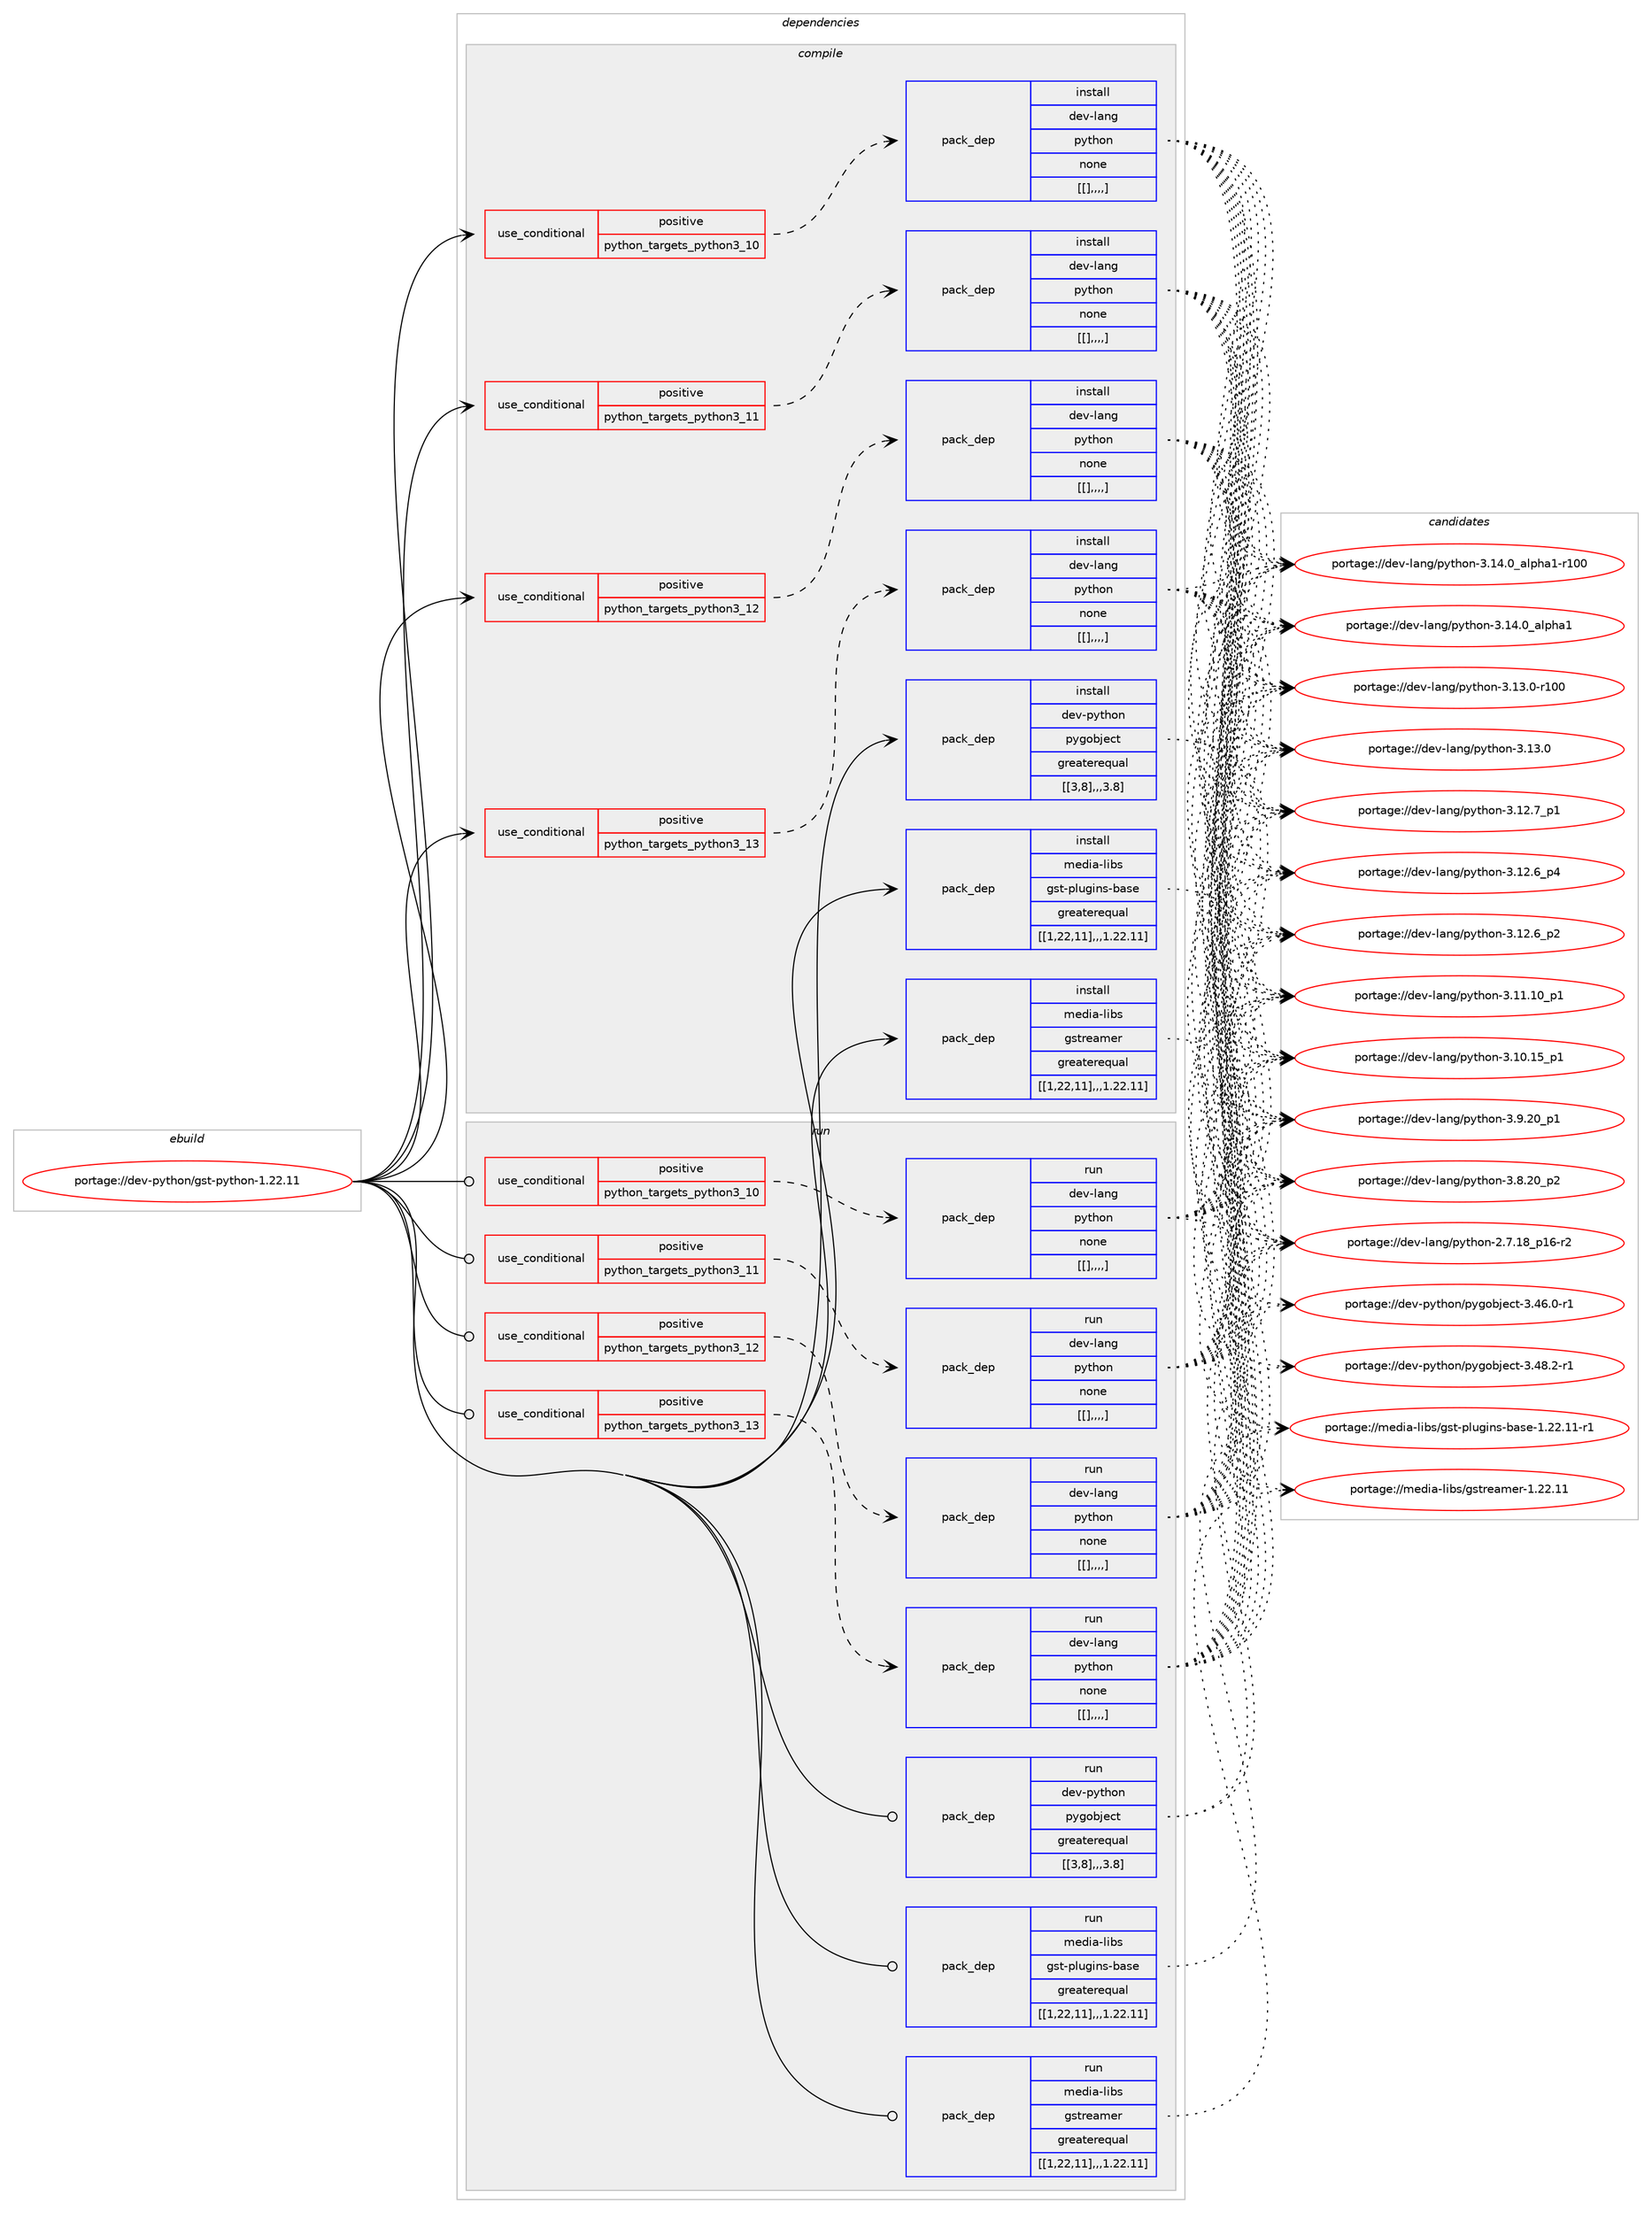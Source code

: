 digraph prolog {

# *************
# Graph options
# *************

newrank=true;
concentrate=true;
compound=true;
graph [rankdir=LR,fontname=Helvetica,fontsize=10,ranksep=1.5];#, ranksep=2.5, nodesep=0.2];
edge  [arrowhead=vee];
node  [fontname=Helvetica,fontsize=10];

# **********
# The ebuild
# **********

subgraph cluster_leftcol {
color=gray;
label=<<i>ebuild</i>>;
id [label="portage://dev-python/gst-python-1.22.11", color=red, width=4, href="../dev-python/gst-python-1.22.11.svg"];
}

# ****************
# The dependencies
# ****************

subgraph cluster_midcol {
color=gray;
label=<<i>dependencies</i>>;
subgraph cluster_compile {
fillcolor="#eeeeee";
style=filled;
label=<<i>compile</i>>;
subgraph cond35416 {
dependency152925 [label=<<TABLE BORDER="0" CELLBORDER="1" CELLSPACING="0" CELLPADDING="4"><TR><TD ROWSPAN="3" CELLPADDING="10">use_conditional</TD></TR><TR><TD>positive</TD></TR><TR><TD>python_targets_python3_10</TD></TR></TABLE>>, shape=none, color=red];
subgraph pack116210 {
dependency152997 [label=<<TABLE BORDER="0" CELLBORDER="1" CELLSPACING="0" CELLPADDING="4" WIDTH="220"><TR><TD ROWSPAN="6" CELLPADDING="30">pack_dep</TD></TR><TR><TD WIDTH="110">install</TD></TR><TR><TD>dev-lang</TD></TR><TR><TD>python</TD></TR><TR><TD>none</TD></TR><TR><TD>[[],,,,]</TD></TR></TABLE>>, shape=none, color=blue];
}
dependency152925:e -> dependency152997:w [weight=20,style="dashed",arrowhead="vee"];
}
id:e -> dependency152925:w [weight=20,style="solid",arrowhead="vee"];
subgraph cond35454 {
dependency153020 [label=<<TABLE BORDER="0" CELLBORDER="1" CELLSPACING="0" CELLPADDING="4"><TR><TD ROWSPAN="3" CELLPADDING="10">use_conditional</TD></TR><TR><TD>positive</TD></TR><TR><TD>python_targets_python3_11</TD></TR></TABLE>>, shape=none, color=red];
subgraph pack116249 {
dependency153037 [label=<<TABLE BORDER="0" CELLBORDER="1" CELLSPACING="0" CELLPADDING="4" WIDTH="220"><TR><TD ROWSPAN="6" CELLPADDING="30">pack_dep</TD></TR><TR><TD WIDTH="110">install</TD></TR><TR><TD>dev-lang</TD></TR><TR><TD>python</TD></TR><TR><TD>none</TD></TR><TR><TD>[[],,,,]</TD></TR></TABLE>>, shape=none, color=blue];
}
dependency153020:e -> dependency153037:w [weight=20,style="dashed",arrowhead="vee"];
}
id:e -> dependency153020:w [weight=20,style="solid",arrowhead="vee"];
subgraph cond35485 {
dependency153064 [label=<<TABLE BORDER="0" CELLBORDER="1" CELLSPACING="0" CELLPADDING="4"><TR><TD ROWSPAN="3" CELLPADDING="10">use_conditional</TD></TR><TR><TD>positive</TD></TR><TR><TD>python_targets_python3_12</TD></TR></TABLE>>, shape=none, color=red];
subgraph pack116299 {
dependency153124 [label=<<TABLE BORDER="0" CELLBORDER="1" CELLSPACING="0" CELLPADDING="4" WIDTH="220"><TR><TD ROWSPAN="6" CELLPADDING="30">pack_dep</TD></TR><TR><TD WIDTH="110">install</TD></TR><TR><TD>dev-lang</TD></TR><TR><TD>python</TD></TR><TR><TD>none</TD></TR><TR><TD>[[],,,,]</TD></TR></TABLE>>, shape=none, color=blue];
}
dependency153064:e -> dependency153124:w [weight=20,style="dashed",arrowhead="vee"];
}
id:e -> dependency153064:w [weight=20,style="solid",arrowhead="vee"];
subgraph cond35507 {
dependency153153 [label=<<TABLE BORDER="0" CELLBORDER="1" CELLSPACING="0" CELLPADDING="4"><TR><TD ROWSPAN="3" CELLPADDING="10">use_conditional</TD></TR><TR><TD>positive</TD></TR><TR><TD>python_targets_python3_13</TD></TR></TABLE>>, shape=none, color=red];
subgraph pack116324 {
dependency153155 [label=<<TABLE BORDER="0" CELLBORDER="1" CELLSPACING="0" CELLPADDING="4" WIDTH="220"><TR><TD ROWSPAN="6" CELLPADDING="30">pack_dep</TD></TR><TR><TD WIDTH="110">install</TD></TR><TR><TD>dev-lang</TD></TR><TR><TD>python</TD></TR><TR><TD>none</TD></TR><TR><TD>[[],,,,]</TD></TR></TABLE>>, shape=none, color=blue];
}
dependency153153:e -> dependency153155:w [weight=20,style="dashed",arrowhead="vee"];
}
id:e -> dependency153153:w [weight=20,style="solid",arrowhead="vee"];
subgraph pack116327 {
dependency153213 [label=<<TABLE BORDER="0" CELLBORDER="1" CELLSPACING="0" CELLPADDING="4" WIDTH="220"><TR><TD ROWSPAN="6" CELLPADDING="30">pack_dep</TD></TR><TR><TD WIDTH="110">install</TD></TR><TR><TD>dev-python</TD></TR><TR><TD>pygobject</TD></TR><TR><TD>greaterequal</TD></TR><TR><TD>[[3,8],,,3.8]</TD></TR></TABLE>>, shape=none, color=blue];
}
id:e -> dependency153213:w [weight=20,style="solid",arrowhead="vee"];
subgraph pack116368 {
dependency153256 [label=<<TABLE BORDER="0" CELLBORDER="1" CELLSPACING="0" CELLPADDING="4" WIDTH="220"><TR><TD ROWSPAN="6" CELLPADDING="30">pack_dep</TD></TR><TR><TD WIDTH="110">install</TD></TR><TR><TD>media-libs</TD></TR><TR><TD>gst-plugins-base</TD></TR><TR><TD>greaterequal</TD></TR><TR><TD>[[1,22,11],,,1.22.11]</TD></TR></TABLE>>, shape=none, color=blue];
}
id:e -> dependency153256:w [weight=20,style="solid",arrowhead="vee"];
subgraph pack116405 {
dependency153281 [label=<<TABLE BORDER="0" CELLBORDER="1" CELLSPACING="0" CELLPADDING="4" WIDTH="220"><TR><TD ROWSPAN="6" CELLPADDING="30">pack_dep</TD></TR><TR><TD WIDTH="110">install</TD></TR><TR><TD>media-libs</TD></TR><TR><TD>gstreamer</TD></TR><TR><TD>greaterequal</TD></TR><TR><TD>[[1,22,11],,,1.22.11]</TD></TR></TABLE>>, shape=none, color=blue];
}
id:e -> dependency153281:w [weight=20,style="solid",arrowhead="vee"];
}
subgraph cluster_compileandrun {
fillcolor="#eeeeee";
style=filled;
label=<<i>compile and run</i>>;
}
subgraph cluster_run {
fillcolor="#eeeeee";
style=filled;
label=<<i>run</i>>;
subgraph cond35574 {
dependency153326 [label=<<TABLE BORDER="0" CELLBORDER="1" CELLSPACING="0" CELLPADDING="4"><TR><TD ROWSPAN="3" CELLPADDING="10">use_conditional</TD></TR><TR><TD>positive</TD></TR><TR><TD>python_targets_python3_10</TD></TR></TABLE>>, shape=none, color=red];
subgraph pack116459 {
dependency153367 [label=<<TABLE BORDER="0" CELLBORDER="1" CELLSPACING="0" CELLPADDING="4" WIDTH="220"><TR><TD ROWSPAN="6" CELLPADDING="30">pack_dep</TD></TR><TR><TD WIDTH="110">run</TD></TR><TR><TD>dev-lang</TD></TR><TR><TD>python</TD></TR><TR><TD>none</TD></TR><TR><TD>[[],,,,]</TD></TR></TABLE>>, shape=none, color=blue];
}
dependency153326:e -> dependency153367:w [weight=20,style="dashed",arrowhead="vee"];
}
id:e -> dependency153326:w [weight=20,style="solid",arrowhead="odot"];
subgraph cond35610 {
dependency153402 [label=<<TABLE BORDER="0" CELLBORDER="1" CELLSPACING="0" CELLPADDING="4"><TR><TD ROWSPAN="3" CELLPADDING="10">use_conditional</TD></TR><TR><TD>positive</TD></TR><TR><TD>python_targets_python3_11</TD></TR></TABLE>>, shape=none, color=red];
subgraph pack116480 {
dependency153406 [label=<<TABLE BORDER="0" CELLBORDER="1" CELLSPACING="0" CELLPADDING="4" WIDTH="220"><TR><TD ROWSPAN="6" CELLPADDING="30">pack_dep</TD></TR><TR><TD WIDTH="110">run</TD></TR><TR><TD>dev-lang</TD></TR><TR><TD>python</TD></TR><TR><TD>none</TD></TR><TR><TD>[[],,,,]</TD></TR></TABLE>>, shape=none, color=blue];
}
dependency153402:e -> dependency153406:w [weight=20,style="dashed",arrowhead="vee"];
}
id:e -> dependency153402:w [weight=20,style="solid",arrowhead="odot"];
subgraph cond35624 {
dependency153423 [label=<<TABLE BORDER="0" CELLBORDER="1" CELLSPACING="0" CELLPADDING="4"><TR><TD ROWSPAN="3" CELLPADDING="10">use_conditional</TD></TR><TR><TD>positive</TD></TR><TR><TD>python_targets_python3_12</TD></TR></TABLE>>, shape=none, color=red];
subgraph pack116488 {
dependency153476 [label=<<TABLE BORDER="0" CELLBORDER="1" CELLSPACING="0" CELLPADDING="4" WIDTH="220"><TR><TD ROWSPAN="6" CELLPADDING="30">pack_dep</TD></TR><TR><TD WIDTH="110">run</TD></TR><TR><TD>dev-lang</TD></TR><TR><TD>python</TD></TR><TR><TD>none</TD></TR><TR><TD>[[],,,,]</TD></TR></TABLE>>, shape=none, color=blue];
}
dependency153423:e -> dependency153476:w [weight=20,style="dashed",arrowhead="vee"];
}
id:e -> dependency153423:w [weight=20,style="solid",arrowhead="odot"];
subgraph cond35649 {
dependency153526 [label=<<TABLE BORDER="0" CELLBORDER="1" CELLSPACING="0" CELLPADDING="4"><TR><TD ROWSPAN="3" CELLPADDING="10">use_conditional</TD></TR><TR><TD>positive</TD></TR><TR><TD>python_targets_python3_13</TD></TR></TABLE>>, shape=none, color=red];
subgraph pack116550 {
dependency153589 [label=<<TABLE BORDER="0" CELLBORDER="1" CELLSPACING="0" CELLPADDING="4" WIDTH="220"><TR><TD ROWSPAN="6" CELLPADDING="30">pack_dep</TD></TR><TR><TD WIDTH="110">run</TD></TR><TR><TD>dev-lang</TD></TR><TR><TD>python</TD></TR><TR><TD>none</TD></TR><TR><TD>[[],,,,]</TD></TR></TABLE>>, shape=none, color=blue];
}
dependency153526:e -> dependency153589:w [weight=20,style="dashed",arrowhead="vee"];
}
id:e -> dependency153526:w [weight=20,style="solid",arrowhead="odot"];
subgraph pack116599 {
dependency153639 [label=<<TABLE BORDER="0" CELLBORDER="1" CELLSPACING="0" CELLPADDING="4" WIDTH="220"><TR><TD ROWSPAN="6" CELLPADDING="30">pack_dep</TD></TR><TR><TD WIDTH="110">run</TD></TR><TR><TD>dev-python</TD></TR><TR><TD>pygobject</TD></TR><TR><TD>greaterequal</TD></TR><TR><TD>[[3,8],,,3.8]</TD></TR></TABLE>>, shape=none, color=blue];
}
id:e -> dependency153639:w [weight=20,style="solid",arrowhead="odot"];
subgraph pack116627 {
dependency153702 [label=<<TABLE BORDER="0" CELLBORDER="1" CELLSPACING="0" CELLPADDING="4" WIDTH="220"><TR><TD ROWSPAN="6" CELLPADDING="30">pack_dep</TD></TR><TR><TD WIDTH="110">run</TD></TR><TR><TD>media-libs</TD></TR><TR><TD>gst-plugins-base</TD></TR><TR><TD>greaterequal</TD></TR><TR><TD>[[1,22,11],,,1.22.11]</TD></TR></TABLE>>, shape=none, color=blue];
}
id:e -> dependency153702:w [weight=20,style="solid",arrowhead="odot"];
subgraph pack116669 {
dependency153726 [label=<<TABLE BORDER="0" CELLBORDER="1" CELLSPACING="0" CELLPADDING="4" WIDTH="220"><TR><TD ROWSPAN="6" CELLPADDING="30">pack_dep</TD></TR><TR><TD WIDTH="110">run</TD></TR><TR><TD>media-libs</TD></TR><TR><TD>gstreamer</TD></TR><TR><TD>greaterequal</TD></TR><TR><TD>[[1,22,11],,,1.22.11]</TD></TR></TABLE>>, shape=none, color=blue];
}
id:e -> dependency153726:w [weight=20,style="solid",arrowhead="odot"];
}
}

# **************
# The candidates
# **************

subgraph cluster_choices {
rank=same;
color=gray;
label=<<i>candidates</i>>;

subgraph choice116386 {
color=black;
nodesep=1;
choice100101118451089711010347112121116104111110455146495246489597108112104974945114494848 [label="portage://dev-lang/python-3.14.0_alpha1-r100", color=red, width=4,href="../dev-lang/python-3.14.0_alpha1-r100.svg"];
choice1001011184510897110103471121211161041111104551464952464895971081121049749 [label="portage://dev-lang/python-3.14.0_alpha1", color=red, width=4,href="../dev-lang/python-3.14.0_alpha1.svg"];
choice1001011184510897110103471121211161041111104551464951464845114494848 [label="portage://dev-lang/python-3.13.0-r100", color=red, width=4,href="../dev-lang/python-3.13.0-r100.svg"];
choice10010111845108971101034711212111610411111045514649514648 [label="portage://dev-lang/python-3.13.0", color=red, width=4,href="../dev-lang/python-3.13.0.svg"];
choice100101118451089711010347112121116104111110455146495046559511249 [label="portage://dev-lang/python-3.12.7_p1", color=red, width=4,href="../dev-lang/python-3.12.7_p1.svg"];
choice100101118451089711010347112121116104111110455146495046549511252 [label="portage://dev-lang/python-3.12.6_p4", color=red, width=4,href="../dev-lang/python-3.12.6_p4.svg"];
choice100101118451089711010347112121116104111110455146495046549511250 [label="portage://dev-lang/python-3.12.6_p2", color=red, width=4,href="../dev-lang/python-3.12.6_p2.svg"];
choice10010111845108971101034711212111610411111045514649494649489511249 [label="portage://dev-lang/python-3.11.10_p1", color=red, width=4,href="../dev-lang/python-3.11.10_p1.svg"];
choice10010111845108971101034711212111610411111045514649484649539511249 [label="portage://dev-lang/python-3.10.15_p1", color=red, width=4,href="../dev-lang/python-3.10.15_p1.svg"];
choice100101118451089711010347112121116104111110455146574650489511249 [label="portage://dev-lang/python-3.9.20_p1", color=red, width=4,href="../dev-lang/python-3.9.20_p1.svg"];
choice100101118451089711010347112121116104111110455146564650489511250 [label="portage://dev-lang/python-3.8.20_p2", color=red, width=4,href="../dev-lang/python-3.8.20_p2.svg"];
choice100101118451089711010347112121116104111110455046554649569511249544511450 [label="portage://dev-lang/python-2.7.18_p16-r2", color=red, width=4,href="../dev-lang/python-2.7.18_p16-r2.svg"];
dependency152997:e -> choice100101118451089711010347112121116104111110455146495246489597108112104974945114494848:w [style=dotted,weight="100"];
dependency152997:e -> choice1001011184510897110103471121211161041111104551464952464895971081121049749:w [style=dotted,weight="100"];
dependency152997:e -> choice1001011184510897110103471121211161041111104551464951464845114494848:w [style=dotted,weight="100"];
dependency152997:e -> choice10010111845108971101034711212111610411111045514649514648:w [style=dotted,weight="100"];
dependency152997:e -> choice100101118451089711010347112121116104111110455146495046559511249:w [style=dotted,weight="100"];
dependency152997:e -> choice100101118451089711010347112121116104111110455146495046549511252:w [style=dotted,weight="100"];
dependency152997:e -> choice100101118451089711010347112121116104111110455146495046549511250:w [style=dotted,weight="100"];
dependency152997:e -> choice10010111845108971101034711212111610411111045514649494649489511249:w [style=dotted,weight="100"];
dependency152997:e -> choice10010111845108971101034711212111610411111045514649484649539511249:w [style=dotted,weight="100"];
dependency152997:e -> choice100101118451089711010347112121116104111110455146574650489511249:w [style=dotted,weight="100"];
dependency152997:e -> choice100101118451089711010347112121116104111110455146564650489511250:w [style=dotted,weight="100"];
dependency152997:e -> choice100101118451089711010347112121116104111110455046554649569511249544511450:w [style=dotted,weight="100"];
}
subgraph choice116404 {
color=black;
nodesep=1;
choice100101118451089711010347112121116104111110455146495246489597108112104974945114494848 [label="portage://dev-lang/python-3.14.0_alpha1-r100", color=red, width=4,href="../dev-lang/python-3.14.0_alpha1-r100.svg"];
choice1001011184510897110103471121211161041111104551464952464895971081121049749 [label="portage://dev-lang/python-3.14.0_alpha1", color=red, width=4,href="../dev-lang/python-3.14.0_alpha1.svg"];
choice1001011184510897110103471121211161041111104551464951464845114494848 [label="portage://dev-lang/python-3.13.0-r100", color=red, width=4,href="../dev-lang/python-3.13.0-r100.svg"];
choice10010111845108971101034711212111610411111045514649514648 [label="portage://dev-lang/python-3.13.0", color=red, width=4,href="../dev-lang/python-3.13.0.svg"];
choice100101118451089711010347112121116104111110455146495046559511249 [label="portage://dev-lang/python-3.12.7_p1", color=red, width=4,href="../dev-lang/python-3.12.7_p1.svg"];
choice100101118451089711010347112121116104111110455146495046549511252 [label="portage://dev-lang/python-3.12.6_p4", color=red, width=4,href="../dev-lang/python-3.12.6_p4.svg"];
choice100101118451089711010347112121116104111110455146495046549511250 [label="portage://dev-lang/python-3.12.6_p2", color=red, width=4,href="../dev-lang/python-3.12.6_p2.svg"];
choice10010111845108971101034711212111610411111045514649494649489511249 [label="portage://dev-lang/python-3.11.10_p1", color=red, width=4,href="../dev-lang/python-3.11.10_p1.svg"];
choice10010111845108971101034711212111610411111045514649484649539511249 [label="portage://dev-lang/python-3.10.15_p1", color=red, width=4,href="../dev-lang/python-3.10.15_p1.svg"];
choice100101118451089711010347112121116104111110455146574650489511249 [label="portage://dev-lang/python-3.9.20_p1", color=red, width=4,href="../dev-lang/python-3.9.20_p1.svg"];
choice100101118451089711010347112121116104111110455146564650489511250 [label="portage://dev-lang/python-3.8.20_p2", color=red, width=4,href="../dev-lang/python-3.8.20_p2.svg"];
choice100101118451089711010347112121116104111110455046554649569511249544511450 [label="portage://dev-lang/python-2.7.18_p16-r2", color=red, width=4,href="../dev-lang/python-2.7.18_p16-r2.svg"];
dependency153037:e -> choice100101118451089711010347112121116104111110455146495246489597108112104974945114494848:w [style=dotted,weight="100"];
dependency153037:e -> choice1001011184510897110103471121211161041111104551464952464895971081121049749:w [style=dotted,weight="100"];
dependency153037:e -> choice1001011184510897110103471121211161041111104551464951464845114494848:w [style=dotted,weight="100"];
dependency153037:e -> choice10010111845108971101034711212111610411111045514649514648:w [style=dotted,weight="100"];
dependency153037:e -> choice100101118451089711010347112121116104111110455146495046559511249:w [style=dotted,weight="100"];
dependency153037:e -> choice100101118451089711010347112121116104111110455146495046549511252:w [style=dotted,weight="100"];
dependency153037:e -> choice100101118451089711010347112121116104111110455146495046549511250:w [style=dotted,weight="100"];
dependency153037:e -> choice10010111845108971101034711212111610411111045514649494649489511249:w [style=dotted,weight="100"];
dependency153037:e -> choice10010111845108971101034711212111610411111045514649484649539511249:w [style=dotted,weight="100"];
dependency153037:e -> choice100101118451089711010347112121116104111110455146574650489511249:w [style=dotted,weight="100"];
dependency153037:e -> choice100101118451089711010347112121116104111110455146564650489511250:w [style=dotted,weight="100"];
dependency153037:e -> choice100101118451089711010347112121116104111110455046554649569511249544511450:w [style=dotted,weight="100"];
}
subgraph choice116433 {
color=black;
nodesep=1;
choice100101118451089711010347112121116104111110455146495246489597108112104974945114494848 [label="portage://dev-lang/python-3.14.0_alpha1-r100", color=red, width=4,href="../dev-lang/python-3.14.0_alpha1-r100.svg"];
choice1001011184510897110103471121211161041111104551464952464895971081121049749 [label="portage://dev-lang/python-3.14.0_alpha1", color=red, width=4,href="../dev-lang/python-3.14.0_alpha1.svg"];
choice1001011184510897110103471121211161041111104551464951464845114494848 [label="portage://dev-lang/python-3.13.0-r100", color=red, width=4,href="../dev-lang/python-3.13.0-r100.svg"];
choice10010111845108971101034711212111610411111045514649514648 [label="portage://dev-lang/python-3.13.0", color=red, width=4,href="../dev-lang/python-3.13.0.svg"];
choice100101118451089711010347112121116104111110455146495046559511249 [label="portage://dev-lang/python-3.12.7_p1", color=red, width=4,href="../dev-lang/python-3.12.7_p1.svg"];
choice100101118451089711010347112121116104111110455146495046549511252 [label="portage://dev-lang/python-3.12.6_p4", color=red, width=4,href="../dev-lang/python-3.12.6_p4.svg"];
choice100101118451089711010347112121116104111110455146495046549511250 [label="portage://dev-lang/python-3.12.6_p2", color=red, width=4,href="../dev-lang/python-3.12.6_p2.svg"];
choice10010111845108971101034711212111610411111045514649494649489511249 [label="portage://dev-lang/python-3.11.10_p1", color=red, width=4,href="../dev-lang/python-3.11.10_p1.svg"];
choice10010111845108971101034711212111610411111045514649484649539511249 [label="portage://dev-lang/python-3.10.15_p1", color=red, width=4,href="../dev-lang/python-3.10.15_p1.svg"];
choice100101118451089711010347112121116104111110455146574650489511249 [label="portage://dev-lang/python-3.9.20_p1", color=red, width=4,href="../dev-lang/python-3.9.20_p1.svg"];
choice100101118451089711010347112121116104111110455146564650489511250 [label="portage://dev-lang/python-3.8.20_p2", color=red, width=4,href="../dev-lang/python-3.8.20_p2.svg"];
choice100101118451089711010347112121116104111110455046554649569511249544511450 [label="portage://dev-lang/python-2.7.18_p16-r2", color=red, width=4,href="../dev-lang/python-2.7.18_p16-r2.svg"];
dependency153124:e -> choice100101118451089711010347112121116104111110455146495246489597108112104974945114494848:w [style=dotted,weight="100"];
dependency153124:e -> choice1001011184510897110103471121211161041111104551464952464895971081121049749:w [style=dotted,weight="100"];
dependency153124:e -> choice1001011184510897110103471121211161041111104551464951464845114494848:w [style=dotted,weight="100"];
dependency153124:e -> choice10010111845108971101034711212111610411111045514649514648:w [style=dotted,weight="100"];
dependency153124:e -> choice100101118451089711010347112121116104111110455146495046559511249:w [style=dotted,weight="100"];
dependency153124:e -> choice100101118451089711010347112121116104111110455146495046549511252:w [style=dotted,weight="100"];
dependency153124:e -> choice100101118451089711010347112121116104111110455146495046549511250:w [style=dotted,weight="100"];
dependency153124:e -> choice10010111845108971101034711212111610411111045514649494649489511249:w [style=dotted,weight="100"];
dependency153124:e -> choice10010111845108971101034711212111610411111045514649484649539511249:w [style=dotted,weight="100"];
dependency153124:e -> choice100101118451089711010347112121116104111110455146574650489511249:w [style=dotted,weight="100"];
dependency153124:e -> choice100101118451089711010347112121116104111110455146564650489511250:w [style=dotted,weight="100"];
dependency153124:e -> choice100101118451089711010347112121116104111110455046554649569511249544511450:w [style=dotted,weight="100"];
}
subgraph choice116443 {
color=black;
nodesep=1;
choice100101118451089711010347112121116104111110455146495246489597108112104974945114494848 [label="portage://dev-lang/python-3.14.0_alpha1-r100", color=red, width=4,href="../dev-lang/python-3.14.0_alpha1-r100.svg"];
choice1001011184510897110103471121211161041111104551464952464895971081121049749 [label="portage://dev-lang/python-3.14.0_alpha1", color=red, width=4,href="../dev-lang/python-3.14.0_alpha1.svg"];
choice1001011184510897110103471121211161041111104551464951464845114494848 [label="portage://dev-lang/python-3.13.0-r100", color=red, width=4,href="../dev-lang/python-3.13.0-r100.svg"];
choice10010111845108971101034711212111610411111045514649514648 [label="portage://dev-lang/python-3.13.0", color=red, width=4,href="../dev-lang/python-3.13.0.svg"];
choice100101118451089711010347112121116104111110455146495046559511249 [label="portage://dev-lang/python-3.12.7_p1", color=red, width=4,href="../dev-lang/python-3.12.7_p1.svg"];
choice100101118451089711010347112121116104111110455146495046549511252 [label="portage://dev-lang/python-3.12.6_p4", color=red, width=4,href="../dev-lang/python-3.12.6_p4.svg"];
choice100101118451089711010347112121116104111110455146495046549511250 [label="portage://dev-lang/python-3.12.6_p2", color=red, width=4,href="../dev-lang/python-3.12.6_p2.svg"];
choice10010111845108971101034711212111610411111045514649494649489511249 [label="portage://dev-lang/python-3.11.10_p1", color=red, width=4,href="../dev-lang/python-3.11.10_p1.svg"];
choice10010111845108971101034711212111610411111045514649484649539511249 [label="portage://dev-lang/python-3.10.15_p1", color=red, width=4,href="../dev-lang/python-3.10.15_p1.svg"];
choice100101118451089711010347112121116104111110455146574650489511249 [label="portage://dev-lang/python-3.9.20_p1", color=red, width=4,href="../dev-lang/python-3.9.20_p1.svg"];
choice100101118451089711010347112121116104111110455146564650489511250 [label="portage://dev-lang/python-3.8.20_p2", color=red, width=4,href="../dev-lang/python-3.8.20_p2.svg"];
choice100101118451089711010347112121116104111110455046554649569511249544511450 [label="portage://dev-lang/python-2.7.18_p16-r2", color=red, width=4,href="../dev-lang/python-2.7.18_p16-r2.svg"];
dependency153155:e -> choice100101118451089711010347112121116104111110455146495246489597108112104974945114494848:w [style=dotted,weight="100"];
dependency153155:e -> choice1001011184510897110103471121211161041111104551464952464895971081121049749:w [style=dotted,weight="100"];
dependency153155:e -> choice1001011184510897110103471121211161041111104551464951464845114494848:w [style=dotted,weight="100"];
dependency153155:e -> choice10010111845108971101034711212111610411111045514649514648:w [style=dotted,weight="100"];
dependency153155:e -> choice100101118451089711010347112121116104111110455146495046559511249:w [style=dotted,weight="100"];
dependency153155:e -> choice100101118451089711010347112121116104111110455146495046549511252:w [style=dotted,weight="100"];
dependency153155:e -> choice100101118451089711010347112121116104111110455146495046549511250:w [style=dotted,weight="100"];
dependency153155:e -> choice10010111845108971101034711212111610411111045514649494649489511249:w [style=dotted,weight="100"];
dependency153155:e -> choice10010111845108971101034711212111610411111045514649484649539511249:w [style=dotted,weight="100"];
dependency153155:e -> choice100101118451089711010347112121116104111110455146574650489511249:w [style=dotted,weight="100"];
dependency153155:e -> choice100101118451089711010347112121116104111110455146564650489511250:w [style=dotted,weight="100"];
dependency153155:e -> choice100101118451089711010347112121116104111110455046554649569511249544511450:w [style=dotted,weight="100"];
}
subgraph choice116453 {
color=black;
nodesep=1;
choice10010111845112121116104111110471121211031119810610199116455146525646504511449 [label="portage://dev-python/pygobject-3.48.2-r1", color=red, width=4,href="../dev-python/pygobject-3.48.2-r1.svg"];
choice10010111845112121116104111110471121211031119810610199116455146525446484511449 [label="portage://dev-python/pygobject-3.46.0-r1", color=red, width=4,href="../dev-python/pygobject-3.46.0-r1.svg"];
dependency153213:e -> choice10010111845112121116104111110471121211031119810610199116455146525646504511449:w [style=dotted,weight="100"];
dependency153213:e -> choice10010111845112121116104111110471121211031119810610199116455146525446484511449:w [style=dotted,weight="100"];
}
subgraph choice116473 {
color=black;
nodesep=1;
choice109101100105974510810598115471031151164511210811710310511011545989711510145494650504649494511449 [label="portage://media-libs/gst-plugins-base-1.22.11-r1", color=red, width=4,href="../media-libs/gst-plugins-base-1.22.11-r1.svg"];
dependency153256:e -> choice109101100105974510810598115471031151164511210811710310511011545989711510145494650504649494511449:w [style=dotted,weight="100"];
}
subgraph choice116494 {
color=black;
nodesep=1;
choice10910110010597451081059811547103115116114101971091011144549465050464949 [label="portage://media-libs/gstreamer-1.22.11", color=red, width=4,href="../media-libs/gstreamer-1.22.11.svg"];
dependency153281:e -> choice10910110010597451081059811547103115116114101971091011144549465050464949:w [style=dotted,weight="100"];
}
subgraph choice116497 {
color=black;
nodesep=1;
choice100101118451089711010347112121116104111110455146495246489597108112104974945114494848 [label="portage://dev-lang/python-3.14.0_alpha1-r100", color=red, width=4,href="../dev-lang/python-3.14.0_alpha1-r100.svg"];
choice1001011184510897110103471121211161041111104551464952464895971081121049749 [label="portage://dev-lang/python-3.14.0_alpha1", color=red, width=4,href="../dev-lang/python-3.14.0_alpha1.svg"];
choice1001011184510897110103471121211161041111104551464951464845114494848 [label="portage://dev-lang/python-3.13.0-r100", color=red, width=4,href="../dev-lang/python-3.13.0-r100.svg"];
choice10010111845108971101034711212111610411111045514649514648 [label="portage://dev-lang/python-3.13.0", color=red, width=4,href="../dev-lang/python-3.13.0.svg"];
choice100101118451089711010347112121116104111110455146495046559511249 [label="portage://dev-lang/python-3.12.7_p1", color=red, width=4,href="../dev-lang/python-3.12.7_p1.svg"];
choice100101118451089711010347112121116104111110455146495046549511252 [label="portage://dev-lang/python-3.12.6_p4", color=red, width=4,href="../dev-lang/python-3.12.6_p4.svg"];
choice100101118451089711010347112121116104111110455146495046549511250 [label="portage://dev-lang/python-3.12.6_p2", color=red, width=4,href="../dev-lang/python-3.12.6_p2.svg"];
choice10010111845108971101034711212111610411111045514649494649489511249 [label="portage://dev-lang/python-3.11.10_p1", color=red, width=4,href="../dev-lang/python-3.11.10_p1.svg"];
choice10010111845108971101034711212111610411111045514649484649539511249 [label="portage://dev-lang/python-3.10.15_p1", color=red, width=4,href="../dev-lang/python-3.10.15_p1.svg"];
choice100101118451089711010347112121116104111110455146574650489511249 [label="portage://dev-lang/python-3.9.20_p1", color=red, width=4,href="../dev-lang/python-3.9.20_p1.svg"];
choice100101118451089711010347112121116104111110455146564650489511250 [label="portage://dev-lang/python-3.8.20_p2", color=red, width=4,href="../dev-lang/python-3.8.20_p2.svg"];
choice100101118451089711010347112121116104111110455046554649569511249544511450 [label="portage://dev-lang/python-2.7.18_p16-r2", color=red, width=4,href="../dev-lang/python-2.7.18_p16-r2.svg"];
dependency153367:e -> choice100101118451089711010347112121116104111110455146495246489597108112104974945114494848:w [style=dotted,weight="100"];
dependency153367:e -> choice1001011184510897110103471121211161041111104551464952464895971081121049749:w [style=dotted,weight="100"];
dependency153367:e -> choice1001011184510897110103471121211161041111104551464951464845114494848:w [style=dotted,weight="100"];
dependency153367:e -> choice10010111845108971101034711212111610411111045514649514648:w [style=dotted,weight="100"];
dependency153367:e -> choice100101118451089711010347112121116104111110455146495046559511249:w [style=dotted,weight="100"];
dependency153367:e -> choice100101118451089711010347112121116104111110455146495046549511252:w [style=dotted,weight="100"];
dependency153367:e -> choice100101118451089711010347112121116104111110455146495046549511250:w [style=dotted,weight="100"];
dependency153367:e -> choice10010111845108971101034711212111610411111045514649494649489511249:w [style=dotted,weight="100"];
dependency153367:e -> choice10010111845108971101034711212111610411111045514649484649539511249:w [style=dotted,weight="100"];
dependency153367:e -> choice100101118451089711010347112121116104111110455146574650489511249:w [style=dotted,weight="100"];
dependency153367:e -> choice100101118451089711010347112121116104111110455146564650489511250:w [style=dotted,weight="100"];
dependency153367:e -> choice100101118451089711010347112121116104111110455046554649569511249544511450:w [style=dotted,weight="100"];
}
subgraph choice116514 {
color=black;
nodesep=1;
choice100101118451089711010347112121116104111110455146495246489597108112104974945114494848 [label="portage://dev-lang/python-3.14.0_alpha1-r100", color=red, width=4,href="../dev-lang/python-3.14.0_alpha1-r100.svg"];
choice1001011184510897110103471121211161041111104551464952464895971081121049749 [label="portage://dev-lang/python-3.14.0_alpha1", color=red, width=4,href="../dev-lang/python-3.14.0_alpha1.svg"];
choice1001011184510897110103471121211161041111104551464951464845114494848 [label="portage://dev-lang/python-3.13.0-r100", color=red, width=4,href="../dev-lang/python-3.13.0-r100.svg"];
choice10010111845108971101034711212111610411111045514649514648 [label="portage://dev-lang/python-3.13.0", color=red, width=4,href="../dev-lang/python-3.13.0.svg"];
choice100101118451089711010347112121116104111110455146495046559511249 [label="portage://dev-lang/python-3.12.7_p1", color=red, width=4,href="../dev-lang/python-3.12.7_p1.svg"];
choice100101118451089711010347112121116104111110455146495046549511252 [label="portage://dev-lang/python-3.12.6_p4", color=red, width=4,href="../dev-lang/python-3.12.6_p4.svg"];
choice100101118451089711010347112121116104111110455146495046549511250 [label="portage://dev-lang/python-3.12.6_p2", color=red, width=4,href="../dev-lang/python-3.12.6_p2.svg"];
choice10010111845108971101034711212111610411111045514649494649489511249 [label="portage://dev-lang/python-3.11.10_p1", color=red, width=4,href="../dev-lang/python-3.11.10_p1.svg"];
choice10010111845108971101034711212111610411111045514649484649539511249 [label="portage://dev-lang/python-3.10.15_p1", color=red, width=4,href="../dev-lang/python-3.10.15_p1.svg"];
choice100101118451089711010347112121116104111110455146574650489511249 [label="portage://dev-lang/python-3.9.20_p1", color=red, width=4,href="../dev-lang/python-3.9.20_p1.svg"];
choice100101118451089711010347112121116104111110455146564650489511250 [label="portage://dev-lang/python-3.8.20_p2", color=red, width=4,href="../dev-lang/python-3.8.20_p2.svg"];
choice100101118451089711010347112121116104111110455046554649569511249544511450 [label="portage://dev-lang/python-2.7.18_p16-r2", color=red, width=4,href="../dev-lang/python-2.7.18_p16-r2.svg"];
dependency153406:e -> choice100101118451089711010347112121116104111110455146495246489597108112104974945114494848:w [style=dotted,weight="100"];
dependency153406:e -> choice1001011184510897110103471121211161041111104551464952464895971081121049749:w [style=dotted,weight="100"];
dependency153406:e -> choice1001011184510897110103471121211161041111104551464951464845114494848:w [style=dotted,weight="100"];
dependency153406:e -> choice10010111845108971101034711212111610411111045514649514648:w [style=dotted,weight="100"];
dependency153406:e -> choice100101118451089711010347112121116104111110455146495046559511249:w [style=dotted,weight="100"];
dependency153406:e -> choice100101118451089711010347112121116104111110455146495046549511252:w [style=dotted,weight="100"];
dependency153406:e -> choice100101118451089711010347112121116104111110455146495046549511250:w [style=dotted,weight="100"];
dependency153406:e -> choice10010111845108971101034711212111610411111045514649494649489511249:w [style=dotted,weight="100"];
dependency153406:e -> choice10010111845108971101034711212111610411111045514649484649539511249:w [style=dotted,weight="100"];
dependency153406:e -> choice100101118451089711010347112121116104111110455146574650489511249:w [style=dotted,weight="100"];
dependency153406:e -> choice100101118451089711010347112121116104111110455146564650489511250:w [style=dotted,weight="100"];
dependency153406:e -> choice100101118451089711010347112121116104111110455046554649569511249544511450:w [style=dotted,weight="100"];
}
subgraph choice116575 {
color=black;
nodesep=1;
choice100101118451089711010347112121116104111110455146495246489597108112104974945114494848 [label="portage://dev-lang/python-3.14.0_alpha1-r100", color=red, width=4,href="../dev-lang/python-3.14.0_alpha1-r100.svg"];
choice1001011184510897110103471121211161041111104551464952464895971081121049749 [label="portage://dev-lang/python-3.14.0_alpha1", color=red, width=4,href="../dev-lang/python-3.14.0_alpha1.svg"];
choice1001011184510897110103471121211161041111104551464951464845114494848 [label="portage://dev-lang/python-3.13.0-r100", color=red, width=4,href="../dev-lang/python-3.13.0-r100.svg"];
choice10010111845108971101034711212111610411111045514649514648 [label="portage://dev-lang/python-3.13.0", color=red, width=4,href="../dev-lang/python-3.13.0.svg"];
choice100101118451089711010347112121116104111110455146495046559511249 [label="portage://dev-lang/python-3.12.7_p1", color=red, width=4,href="../dev-lang/python-3.12.7_p1.svg"];
choice100101118451089711010347112121116104111110455146495046549511252 [label="portage://dev-lang/python-3.12.6_p4", color=red, width=4,href="../dev-lang/python-3.12.6_p4.svg"];
choice100101118451089711010347112121116104111110455146495046549511250 [label="portage://dev-lang/python-3.12.6_p2", color=red, width=4,href="../dev-lang/python-3.12.6_p2.svg"];
choice10010111845108971101034711212111610411111045514649494649489511249 [label="portage://dev-lang/python-3.11.10_p1", color=red, width=4,href="../dev-lang/python-3.11.10_p1.svg"];
choice10010111845108971101034711212111610411111045514649484649539511249 [label="portage://dev-lang/python-3.10.15_p1", color=red, width=4,href="../dev-lang/python-3.10.15_p1.svg"];
choice100101118451089711010347112121116104111110455146574650489511249 [label="portage://dev-lang/python-3.9.20_p1", color=red, width=4,href="../dev-lang/python-3.9.20_p1.svg"];
choice100101118451089711010347112121116104111110455146564650489511250 [label="portage://dev-lang/python-3.8.20_p2", color=red, width=4,href="../dev-lang/python-3.8.20_p2.svg"];
choice100101118451089711010347112121116104111110455046554649569511249544511450 [label="portage://dev-lang/python-2.7.18_p16-r2", color=red, width=4,href="../dev-lang/python-2.7.18_p16-r2.svg"];
dependency153476:e -> choice100101118451089711010347112121116104111110455146495246489597108112104974945114494848:w [style=dotted,weight="100"];
dependency153476:e -> choice1001011184510897110103471121211161041111104551464952464895971081121049749:w [style=dotted,weight="100"];
dependency153476:e -> choice1001011184510897110103471121211161041111104551464951464845114494848:w [style=dotted,weight="100"];
dependency153476:e -> choice10010111845108971101034711212111610411111045514649514648:w [style=dotted,weight="100"];
dependency153476:e -> choice100101118451089711010347112121116104111110455146495046559511249:w [style=dotted,weight="100"];
dependency153476:e -> choice100101118451089711010347112121116104111110455146495046549511252:w [style=dotted,weight="100"];
dependency153476:e -> choice100101118451089711010347112121116104111110455146495046549511250:w [style=dotted,weight="100"];
dependency153476:e -> choice10010111845108971101034711212111610411111045514649494649489511249:w [style=dotted,weight="100"];
dependency153476:e -> choice10010111845108971101034711212111610411111045514649484649539511249:w [style=dotted,weight="100"];
dependency153476:e -> choice100101118451089711010347112121116104111110455146574650489511249:w [style=dotted,weight="100"];
dependency153476:e -> choice100101118451089711010347112121116104111110455146564650489511250:w [style=dotted,weight="100"];
dependency153476:e -> choice100101118451089711010347112121116104111110455046554649569511249544511450:w [style=dotted,weight="100"];
}
subgraph choice116600 {
color=black;
nodesep=1;
choice100101118451089711010347112121116104111110455146495246489597108112104974945114494848 [label="portage://dev-lang/python-3.14.0_alpha1-r100", color=red, width=4,href="../dev-lang/python-3.14.0_alpha1-r100.svg"];
choice1001011184510897110103471121211161041111104551464952464895971081121049749 [label="portage://dev-lang/python-3.14.0_alpha1", color=red, width=4,href="../dev-lang/python-3.14.0_alpha1.svg"];
choice1001011184510897110103471121211161041111104551464951464845114494848 [label="portage://dev-lang/python-3.13.0-r100", color=red, width=4,href="../dev-lang/python-3.13.0-r100.svg"];
choice10010111845108971101034711212111610411111045514649514648 [label="portage://dev-lang/python-3.13.0", color=red, width=4,href="../dev-lang/python-3.13.0.svg"];
choice100101118451089711010347112121116104111110455146495046559511249 [label="portage://dev-lang/python-3.12.7_p1", color=red, width=4,href="../dev-lang/python-3.12.7_p1.svg"];
choice100101118451089711010347112121116104111110455146495046549511252 [label="portage://dev-lang/python-3.12.6_p4", color=red, width=4,href="../dev-lang/python-3.12.6_p4.svg"];
choice100101118451089711010347112121116104111110455146495046549511250 [label="portage://dev-lang/python-3.12.6_p2", color=red, width=4,href="../dev-lang/python-3.12.6_p2.svg"];
choice10010111845108971101034711212111610411111045514649494649489511249 [label="portage://dev-lang/python-3.11.10_p1", color=red, width=4,href="../dev-lang/python-3.11.10_p1.svg"];
choice10010111845108971101034711212111610411111045514649484649539511249 [label="portage://dev-lang/python-3.10.15_p1", color=red, width=4,href="../dev-lang/python-3.10.15_p1.svg"];
choice100101118451089711010347112121116104111110455146574650489511249 [label="portage://dev-lang/python-3.9.20_p1", color=red, width=4,href="../dev-lang/python-3.9.20_p1.svg"];
choice100101118451089711010347112121116104111110455146564650489511250 [label="portage://dev-lang/python-3.8.20_p2", color=red, width=4,href="../dev-lang/python-3.8.20_p2.svg"];
choice100101118451089711010347112121116104111110455046554649569511249544511450 [label="portage://dev-lang/python-2.7.18_p16-r2", color=red, width=4,href="../dev-lang/python-2.7.18_p16-r2.svg"];
dependency153589:e -> choice100101118451089711010347112121116104111110455146495246489597108112104974945114494848:w [style=dotted,weight="100"];
dependency153589:e -> choice1001011184510897110103471121211161041111104551464952464895971081121049749:w [style=dotted,weight="100"];
dependency153589:e -> choice1001011184510897110103471121211161041111104551464951464845114494848:w [style=dotted,weight="100"];
dependency153589:e -> choice10010111845108971101034711212111610411111045514649514648:w [style=dotted,weight="100"];
dependency153589:e -> choice100101118451089711010347112121116104111110455146495046559511249:w [style=dotted,weight="100"];
dependency153589:e -> choice100101118451089711010347112121116104111110455146495046549511252:w [style=dotted,weight="100"];
dependency153589:e -> choice100101118451089711010347112121116104111110455146495046549511250:w [style=dotted,weight="100"];
dependency153589:e -> choice10010111845108971101034711212111610411111045514649494649489511249:w [style=dotted,weight="100"];
dependency153589:e -> choice10010111845108971101034711212111610411111045514649484649539511249:w [style=dotted,weight="100"];
dependency153589:e -> choice100101118451089711010347112121116104111110455146574650489511249:w [style=dotted,weight="100"];
dependency153589:e -> choice100101118451089711010347112121116104111110455146564650489511250:w [style=dotted,weight="100"];
dependency153589:e -> choice100101118451089711010347112121116104111110455046554649569511249544511450:w [style=dotted,weight="100"];
}
subgraph choice116611 {
color=black;
nodesep=1;
choice10010111845112121116104111110471121211031119810610199116455146525646504511449 [label="portage://dev-python/pygobject-3.48.2-r1", color=red, width=4,href="../dev-python/pygobject-3.48.2-r1.svg"];
choice10010111845112121116104111110471121211031119810610199116455146525446484511449 [label="portage://dev-python/pygobject-3.46.0-r1", color=red, width=4,href="../dev-python/pygobject-3.46.0-r1.svg"];
dependency153639:e -> choice10010111845112121116104111110471121211031119810610199116455146525646504511449:w [style=dotted,weight="100"];
dependency153639:e -> choice10010111845112121116104111110471121211031119810610199116455146525446484511449:w [style=dotted,weight="100"];
}
subgraph choice116634 {
color=black;
nodesep=1;
choice109101100105974510810598115471031151164511210811710310511011545989711510145494650504649494511449 [label="portage://media-libs/gst-plugins-base-1.22.11-r1", color=red, width=4,href="../media-libs/gst-plugins-base-1.22.11-r1.svg"];
dependency153702:e -> choice109101100105974510810598115471031151164511210811710310511011545989711510145494650504649494511449:w [style=dotted,weight="100"];
}
subgraph choice116648 {
color=black;
nodesep=1;
choice10910110010597451081059811547103115116114101971091011144549465050464949 [label="portage://media-libs/gstreamer-1.22.11", color=red, width=4,href="../media-libs/gstreamer-1.22.11.svg"];
dependency153726:e -> choice10910110010597451081059811547103115116114101971091011144549465050464949:w [style=dotted,weight="100"];
}
}

}
